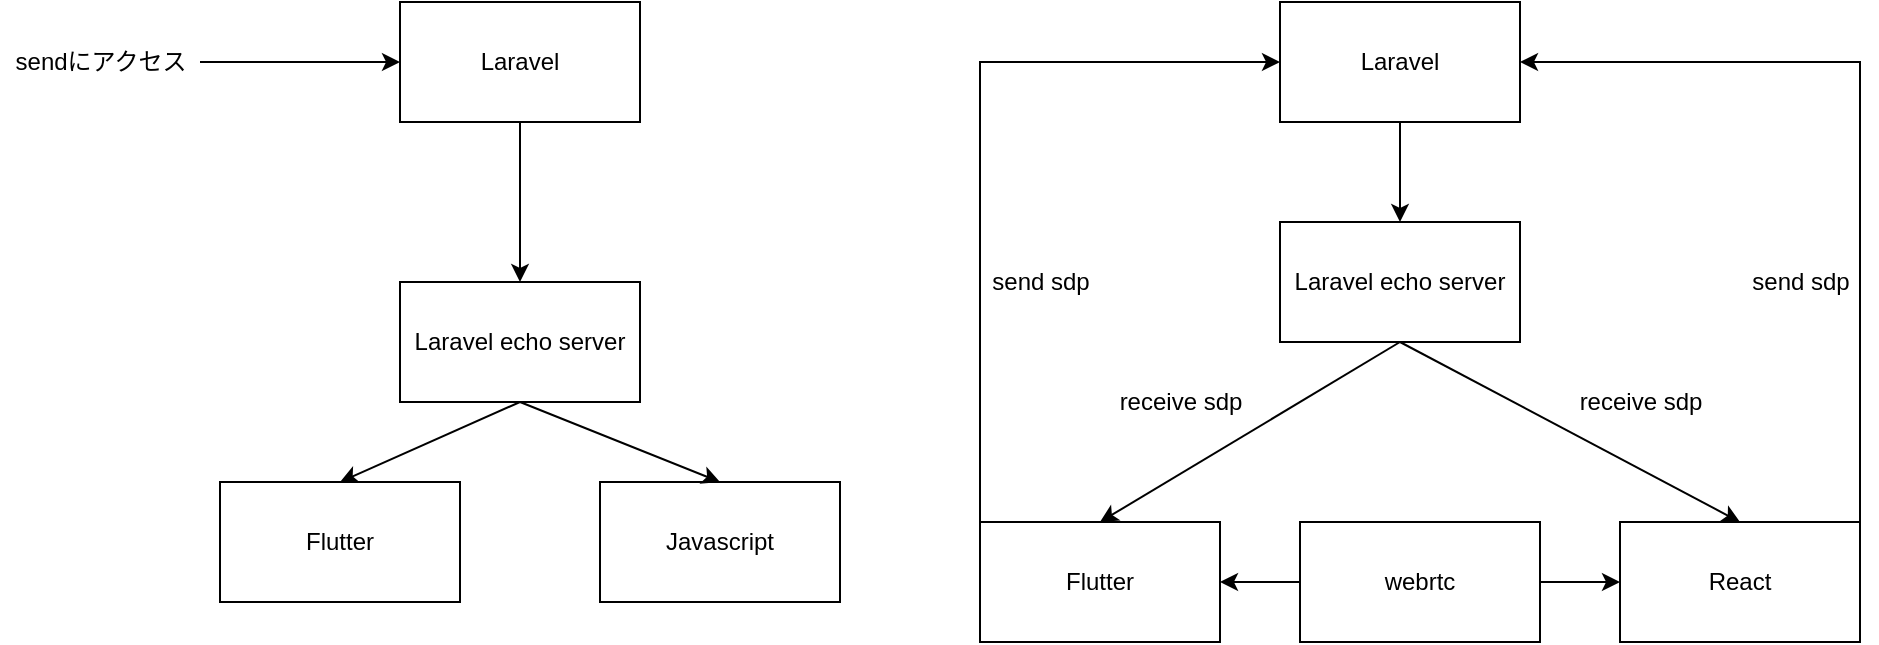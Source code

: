 <mxfile version="16.1.2" type="github">
  <diagram id="khzM9XovnYRAta07GvAd" name="Page-1">
    <mxGraphModel dx="825" dy="578" grid="1" gridSize="10" guides="1" tooltips="1" connect="1" arrows="1" fold="1" page="1" pageScale="1" pageWidth="850" pageHeight="1100" math="0" shadow="0">
      <root>
        <mxCell id="0" />
        <mxCell id="1" parent="0" />
        <mxCell id="oXuJDFFMIzJB2NFpH2pn-1" value="Laravel" style="rounded=0;whiteSpace=wrap;html=1;" vertex="1" parent="1">
          <mxGeometry x="350" y="60" width="120" height="60" as="geometry" />
        </mxCell>
        <mxCell id="oXuJDFFMIzJB2NFpH2pn-2" value="Laravel echo server" style="rounded=0;whiteSpace=wrap;html=1;" vertex="1" parent="1">
          <mxGeometry x="350" y="200" width="120" height="60" as="geometry" />
        </mxCell>
        <mxCell id="oXuJDFFMIzJB2NFpH2pn-3" value="Javascript" style="rounded=0;whiteSpace=wrap;html=1;" vertex="1" parent="1">
          <mxGeometry x="450" y="300" width="120" height="60" as="geometry" />
        </mxCell>
        <mxCell id="oXuJDFFMIzJB2NFpH2pn-4" value="Flutter" style="rounded=0;whiteSpace=wrap;html=1;" vertex="1" parent="1">
          <mxGeometry x="260" y="300" width="120" height="60" as="geometry" />
        </mxCell>
        <mxCell id="oXuJDFFMIzJB2NFpH2pn-5" value="sendにアクセス" style="text;html=1;align=center;verticalAlign=middle;resizable=0;points=[];autosize=1;strokeColor=none;fillColor=none;" vertex="1" parent="1">
          <mxGeometry x="150" y="80" width="100" height="20" as="geometry" />
        </mxCell>
        <mxCell id="oXuJDFFMIzJB2NFpH2pn-6" value="" style="endArrow=classic;html=1;rounded=0;entryX=0;entryY=0.5;entryDx=0;entryDy=0;" edge="1" parent="1" target="oXuJDFFMIzJB2NFpH2pn-1">
          <mxGeometry width="50" height="50" relative="1" as="geometry">
            <mxPoint x="250" y="90" as="sourcePoint" />
            <mxPoint x="450" y="300" as="targetPoint" />
          </mxGeometry>
        </mxCell>
        <mxCell id="oXuJDFFMIzJB2NFpH2pn-7" value="" style="endArrow=classic;html=1;rounded=0;exitX=0.5;exitY=1;exitDx=0;exitDy=0;" edge="1" parent="1" source="oXuJDFFMIzJB2NFpH2pn-1" target="oXuJDFFMIzJB2NFpH2pn-2">
          <mxGeometry width="50" height="50" relative="1" as="geometry">
            <mxPoint x="400" y="350" as="sourcePoint" />
            <mxPoint x="450" y="300" as="targetPoint" />
          </mxGeometry>
        </mxCell>
        <mxCell id="oXuJDFFMIzJB2NFpH2pn-8" value="" style="endArrow=classic;html=1;rounded=0;exitX=0.5;exitY=1;exitDx=0;exitDy=0;entryX=0.5;entryY=0;entryDx=0;entryDy=0;" edge="1" parent="1" source="oXuJDFFMIzJB2NFpH2pn-2" target="oXuJDFFMIzJB2NFpH2pn-4">
          <mxGeometry width="50" height="50" relative="1" as="geometry">
            <mxPoint x="400" y="350" as="sourcePoint" />
            <mxPoint x="450" y="300" as="targetPoint" />
          </mxGeometry>
        </mxCell>
        <mxCell id="oXuJDFFMIzJB2NFpH2pn-9" value="" style="endArrow=classic;html=1;rounded=0;exitX=0.5;exitY=1;exitDx=0;exitDy=0;entryX=0.5;entryY=0;entryDx=0;entryDy=0;" edge="1" parent="1" source="oXuJDFFMIzJB2NFpH2pn-2" target="oXuJDFFMIzJB2NFpH2pn-3">
          <mxGeometry width="50" height="50" relative="1" as="geometry">
            <mxPoint x="420" y="270" as="sourcePoint" />
            <mxPoint x="330" y="310" as="targetPoint" />
          </mxGeometry>
        </mxCell>
        <mxCell id="oXuJDFFMIzJB2NFpH2pn-10" value="Laravel" style="rounded=0;whiteSpace=wrap;html=1;" vertex="1" parent="1">
          <mxGeometry x="790" y="60" width="120" height="60" as="geometry" />
        </mxCell>
        <mxCell id="oXuJDFFMIzJB2NFpH2pn-11" value="Laravel echo server" style="rounded=0;whiteSpace=wrap;html=1;" vertex="1" parent="1">
          <mxGeometry x="790" y="170" width="120" height="60" as="geometry" />
        </mxCell>
        <mxCell id="oXuJDFFMIzJB2NFpH2pn-12" value="React" style="rounded=0;whiteSpace=wrap;html=1;" vertex="1" parent="1">
          <mxGeometry x="960" y="320" width="120" height="60" as="geometry" />
        </mxCell>
        <mxCell id="oXuJDFFMIzJB2NFpH2pn-13" value="Flutter" style="rounded=0;whiteSpace=wrap;html=1;" vertex="1" parent="1">
          <mxGeometry x="640" y="320" width="120" height="60" as="geometry" />
        </mxCell>
        <mxCell id="oXuJDFFMIzJB2NFpH2pn-16" value="" style="endArrow=classic;html=1;rounded=0;exitX=0.5;exitY=1;exitDx=0;exitDy=0;" edge="1" source="oXuJDFFMIzJB2NFpH2pn-10" target="oXuJDFFMIzJB2NFpH2pn-11" parent="1">
          <mxGeometry width="50" height="50" relative="1" as="geometry">
            <mxPoint x="780" y="370" as="sourcePoint" />
            <mxPoint x="830" y="320" as="targetPoint" />
          </mxGeometry>
        </mxCell>
        <mxCell id="oXuJDFFMIzJB2NFpH2pn-19" value="" style="endArrow=classic;startArrow=classic;html=1;rounded=0;entryX=0;entryY=0.5;entryDx=0;entryDy=0;exitX=1;exitY=0.5;exitDx=0;exitDy=0;" edge="1" parent="1" source="oXuJDFFMIzJB2NFpH2pn-13" target="oXuJDFFMIzJB2NFpH2pn-12">
          <mxGeometry width="50" height="50" relative="1" as="geometry">
            <mxPoint x="700" y="340" as="sourcePoint" />
            <mxPoint x="750" y="290" as="targetPoint" />
          </mxGeometry>
        </mxCell>
        <mxCell id="oXuJDFFMIzJB2NFpH2pn-20" value="webrtc" style="rounded=0;whiteSpace=wrap;html=1;" vertex="1" parent="1">
          <mxGeometry x="800" y="320" width="120" height="60" as="geometry" />
        </mxCell>
        <mxCell id="oXuJDFFMIzJB2NFpH2pn-22" value="" style="endArrow=classic;html=1;rounded=0;exitX=0.5;exitY=1;exitDx=0;exitDy=0;entryX=0.5;entryY=0;entryDx=0;entryDy=0;" edge="1" parent="1" source="oXuJDFFMIzJB2NFpH2pn-11" target="oXuJDFFMIzJB2NFpH2pn-12">
          <mxGeometry width="50" height="50" relative="1" as="geometry">
            <mxPoint x="840" y="230" as="sourcePoint" />
            <mxPoint x="940" y="270" as="targetPoint" />
          </mxGeometry>
        </mxCell>
        <mxCell id="oXuJDFFMIzJB2NFpH2pn-23" value="" style="endArrow=classic;html=1;rounded=0;exitX=0.5;exitY=1;exitDx=0;exitDy=0;entryX=0.5;entryY=0;entryDx=0;entryDy=0;" edge="1" parent="1" source="oXuJDFFMIzJB2NFpH2pn-11" target="oXuJDFFMIzJB2NFpH2pn-13">
          <mxGeometry width="50" height="50" relative="1" as="geometry">
            <mxPoint x="860" y="230" as="sourcePoint" />
            <mxPoint x="750" y="290" as="targetPoint" />
          </mxGeometry>
        </mxCell>
        <mxCell id="oXuJDFFMIzJB2NFpH2pn-24" value="" style="endArrow=classic;html=1;rounded=0;exitX=0;exitY=0.5;exitDx=0;exitDy=0;entryX=0;entryY=0.5;entryDx=0;entryDy=0;" edge="1" parent="1" source="oXuJDFFMIzJB2NFpH2pn-13" target="oXuJDFFMIzJB2NFpH2pn-10">
          <mxGeometry width="50" height="50" relative="1" as="geometry">
            <mxPoint x="720" y="280" as="sourcePoint" />
            <mxPoint x="770" y="230" as="targetPoint" />
            <Array as="points">
              <mxPoint x="640" y="90" />
            </Array>
          </mxGeometry>
        </mxCell>
        <mxCell id="oXuJDFFMIzJB2NFpH2pn-25" value="" style="endArrow=classic;html=1;rounded=0;exitX=1;exitY=0.5;exitDx=0;exitDy=0;entryX=1;entryY=0.5;entryDx=0;entryDy=0;" edge="1" parent="1" source="oXuJDFFMIzJB2NFpH2pn-12" target="oXuJDFFMIzJB2NFpH2pn-10">
          <mxGeometry width="50" height="50" relative="1" as="geometry">
            <mxPoint x="650" y="360" as="sourcePoint" />
            <mxPoint x="800" y="100" as="targetPoint" />
            <Array as="points">
              <mxPoint x="1080" y="90" />
            </Array>
          </mxGeometry>
        </mxCell>
        <mxCell id="oXuJDFFMIzJB2NFpH2pn-26" value="send sdp" style="text;html=1;align=center;verticalAlign=middle;resizable=0;points=[];autosize=1;strokeColor=none;fillColor=none;" vertex="1" parent="1">
          <mxGeometry x="640" y="190" width="60" height="20" as="geometry" />
        </mxCell>
        <mxCell id="oXuJDFFMIzJB2NFpH2pn-27" value="send sdp" style="text;html=1;align=center;verticalAlign=middle;resizable=0;points=[];autosize=1;strokeColor=none;fillColor=none;" vertex="1" parent="1">
          <mxGeometry x="1020" y="190" width="60" height="20" as="geometry" />
        </mxCell>
        <mxCell id="oXuJDFFMIzJB2NFpH2pn-28" value="receive sdp" style="text;html=1;align=center;verticalAlign=middle;resizable=0;points=[];autosize=1;strokeColor=none;fillColor=none;" vertex="1" parent="1">
          <mxGeometry x="700" y="250" width="80" height="20" as="geometry" />
        </mxCell>
        <mxCell id="oXuJDFFMIzJB2NFpH2pn-29" value="receive sdp" style="text;html=1;align=center;verticalAlign=middle;resizable=0;points=[];autosize=1;strokeColor=none;fillColor=none;" vertex="1" parent="1">
          <mxGeometry x="930" y="250" width="80" height="20" as="geometry" />
        </mxCell>
      </root>
    </mxGraphModel>
  </diagram>
</mxfile>

